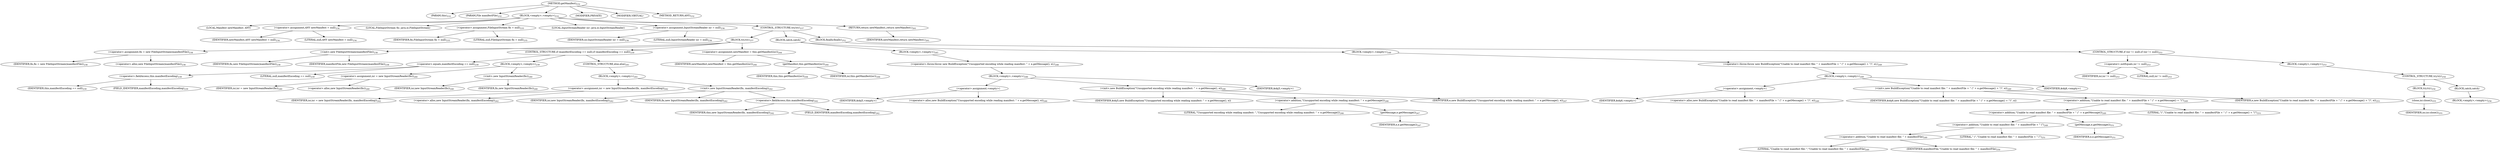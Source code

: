 digraph "getManifest" {  
"294" [label = <(METHOD,getManifest)<SUB>232</SUB>> ]
"21" [label = <(PARAM,this)<SUB>232</SUB>> ]
"295" [label = <(PARAM,File manifestFile)<SUB>232</SUB>> ]
"296" [label = <(BLOCK,&lt;empty&gt;,&lt;empty&gt;)<SUB>232</SUB>> ]
"297" [label = <(LOCAL,Manifest newManifest: ANY)> ]
"298" [label = <(&lt;operator&gt;.assignment,ANY newManifest = null)<SUB>234</SUB>> ]
"299" [label = <(IDENTIFIER,newManifest,ANY newManifest = null)<SUB>234</SUB>> ]
"300" [label = <(LITERAL,null,ANY newManifest = null)<SUB>234</SUB>> ]
"16" [label = <(LOCAL,FileInputStream fis: java.io.FileInputStream)> ]
"301" [label = <(&lt;operator&gt;.assignment,FileInputStream fis = null)<SUB>235</SUB>> ]
"302" [label = <(IDENTIFIER,fis,FileInputStream fis = null)<SUB>235</SUB>> ]
"303" [label = <(LITERAL,null,FileInputStream fis = null)<SUB>235</SUB>> ]
"18" [label = <(LOCAL,InputStreamReader isr: java.io.InputStreamReader)> ]
"304" [label = <(&lt;operator&gt;.assignment,InputStreamReader isr = null)<SUB>236</SUB>> ]
"305" [label = <(IDENTIFIER,isr,InputStreamReader isr = null)<SUB>236</SUB>> ]
"306" [label = <(LITERAL,null,InputStreamReader isr = null)<SUB>236</SUB>> ]
"307" [label = <(CONTROL_STRUCTURE,try,try)<SUB>237</SUB>> ]
"308" [label = <(BLOCK,try,try)<SUB>237</SUB>> ]
"309" [label = <(&lt;operator&gt;.assignment,fis = new FileInputStream(manifestFile))<SUB>238</SUB>> ]
"310" [label = <(IDENTIFIER,fis,fis = new FileInputStream(manifestFile))<SUB>238</SUB>> ]
"311" [label = <(&lt;operator&gt;.alloc,new FileInputStream(manifestFile))<SUB>238</SUB>> ]
"312" [label = <(&lt;init&gt;,new FileInputStream(manifestFile))<SUB>238</SUB>> ]
"15" [label = <(IDENTIFIER,fis,new FileInputStream(manifestFile))<SUB>238</SUB>> ]
"313" [label = <(IDENTIFIER,manifestFile,new FileInputStream(manifestFile))<SUB>238</SUB>> ]
"314" [label = <(CONTROL_STRUCTURE,if (manifestEncoding == null),if (manifestEncoding == null))<SUB>239</SUB>> ]
"315" [label = <(&lt;operator&gt;.equals,manifestEncoding == null)<SUB>239</SUB>> ]
"316" [label = <(&lt;operator&gt;.fieldAccess,this.manifestEncoding)<SUB>239</SUB>> ]
"317" [label = <(IDENTIFIER,this,manifestEncoding == null)<SUB>239</SUB>> ]
"318" [label = <(FIELD_IDENTIFIER,manifestEncoding,manifestEncoding)<SUB>239</SUB>> ]
"319" [label = <(LITERAL,null,manifestEncoding == null)<SUB>239</SUB>> ]
"320" [label = <(BLOCK,&lt;empty&gt;,&lt;empty&gt;)<SUB>239</SUB>> ]
"321" [label = <(&lt;operator&gt;.assignment,isr = new InputStreamReader(fis))<SUB>240</SUB>> ]
"322" [label = <(IDENTIFIER,isr,isr = new InputStreamReader(fis))<SUB>240</SUB>> ]
"323" [label = <(&lt;operator&gt;.alloc,new InputStreamReader(fis))<SUB>240</SUB>> ]
"324" [label = <(&lt;init&gt;,new InputStreamReader(fis))<SUB>240</SUB>> ]
"17" [label = <(IDENTIFIER,isr,new InputStreamReader(fis))<SUB>240</SUB>> ]
"325" [label = <(IDENTIFIER,fis,new InputStreamReader(fis))<SUB>240</SUB>> ]
"326" [label = <(CONTROL_STRUCTURE,else,else)<SUB>241</SUB>> ]
"327" [label = <(BLOCK,&lt;empty&gt;,&lt;empty&gt;)<SUB>241</SUB>> ]
"328" [label = <(&lt;operator&gt;.assignment,isr = new InputStreamReader(fis, manifestEncoding))<SUB>242</SUB>> ]
"329" [label = <(IDENTIFIER,isr,isr = new InputStreamReader(fis, manifestEncoding))<SUB>242</SUB>> ]
"330" [label = <(&lt;operator&gt;.alloc,new InputStreamReader(fis, manifestEncoding))<SUB>242</SUB>> ]
"331" [label = <(&lt;init&gt;,new InputStreamReader(fis, manifestEncoding))<SUB>242</SUB>> ]
"19" [label = <(IDENTIFIER,isr,new InputStreamReader(fis, manifestEncoding))<SUB>242</SUB>> ]
"332" [label = <(IDENTIFIER,fis,new InputStreamReader(fis, manifestEncoding))<SUB>242</SUB>> ]
"333" [label = <(&lt;operator&gt;.fieldAccess,this.manifestEncoding)<SUB>242</SUB>> ]
"334" [label = <(IDENTIFIER,this,new InputStreamReader(fis, manifestEncoding))<SUB>242</SUB>> ]
"335" [label = <(FIELD_IDENTIFIER,manifestEncoding,manifestEncoding)<SUB>242</SUB>> ]
"336" [label = <(&lt;operator&gt;.assignment,newManifest = this.getManifest(isr))<SUB>244</SUB>> ]
"337" [label = <(IDENTIFIER,newManifest,newManifest = this.getManifest(isr))<SUB>244</SUB>> ]
"338" [label = <(getManifest,this.getManifest(isr))<SUB>244</SUB>> ]
"20" [label = <(IDENTIFIER,this,this.getManifest(isr))<SUB>244</SUB>> ]
"339" [label = <(IDENTIFIER,isr,this.getManifest(isr))<SUB>244</SUB>> ]
"340" [label = <(BLOCK,catch,catch)> ]
"341" [label = <(BLOCK,&lt;empty&gt;,&lt;empty&gt;)<SUB>245</SUB>> ]
"342" [label = <(&lt;operator&gt;.throw,throw new BuildException(&quot;Unsupported encoding while reading manifest: &quot; + e.getMessage(), e);)<SUB>246</SUB>> ]
"343" [label = <(BLOCK,&lt;empty&gt;,&lt;empty&gt;)<SUB>246</SUB>> ]
"344" [label = <(&lt;operator&gt;.assignment,&lt;empty&gt;)> ]
"345" [label = <(IDENTIFIER,$obj5,&lt;empty&gt;)> ]
"346" [label = <(&lt;operator&gt;.alloc,new BuildException(&quot;Unsupported encoding while reading manifest: &quot; + e.getMessage(), e))<SUB>246</SUB>> ]
"347" [label = <(&lt;init&gt;,new BuildException(&quot;Unsupported encoding while reading manifest: &quot; + e.getMessage(), e))<SUB>246</SUB>> ]
"348" [label = <(IDENTIFIER,$obj5,new BuildException(&quot;Unsupported encoding while reading manifest: &quot; + e.getMessage(), e))> ]
"349" [label = <(&lt;operator&gt;.addition,&quot;Unsupported encoding while reading manifest: &quot; + e.getMessage())<SUB>246</SUB>> ]
"350" [label = <(LITERAL,&quot;Unsupported encoding while reading manifest: &quot;,&quot;Unsupported encoding while reading manifest: &quot; + e.getMessage())<SUB>246</SUB>> ]
"351" [label = <(getMessage,e.getMessage())<SUB>247</SUB>> ]
"352" [label = <(IDENTIFIER,e,e.getMessage())<SUB>247</SUB>> ]
"353" [label = <(IDENTIFIER,e,new BuildException(&quot;Unsupported encoding while reading manifest: &quot; + e.getMessage(), e))<SUB>247</SUB>> ]
"354" [label = <(IDENTIFIER,$obj5,&lt;empty&gt;)> ]
"355" [label = <(BLOCK,&lt;empty&gt;,&lt;empty&gt;)<SUB>248</SUB>> ]
"356" [label = <(&lt;operator&gt;.throw,throw new BuildException(&quot;Unable to read manifest file: &quot; + manifestFile + &quot; (&quot; + e.getMessage() + &quot;)&quot;, e);)<SUB>249</SUB>> ]
"357" [label = <(BLOCK,&lt;empty&gt;,&lt;empty&gt;)<SUB>249</SUB>> ]
"358" [label = <(&lt;operator&gt;.assignment,&lt;empty&gt;)> ]
"359" [label = <(IDENTIFIER,$obj6,&lt;empty&gt;)> ]
"360" [label = <(&lt;operator&gt;.alloc,new BuildException(&quot;Unable to read manifest file: &quot; + manifestFile + &quot; (&quot; + e.getMessage() + &quot;)&quot;, e))<SUB>249</SUB>> ]
"361" [label = <(&lt;init&gt;,new BuildException(&quot;Unable to read manifest file: &quot; + manifestFile + &quot; (&quot; + e.getMessage() + &quot;)&quot;, e))<SUB>249</SUB>> ]
"362" [label = <(IDENTIFIER,$obj6,new BuildException(&quot;Unable to read manifest file: &quot; + manifestFile + &quot; (&quot; + e.getMessage() + &quot;)&quot;, e))> ]
"363" [label = <(&lt;operator&gt;.addition,&quot;Unable to read manifest file: &quot; + manifestFile + &quot; (&quot; + e.getMessage() + &quot;)&quot;)<SUB>249</SUB>> ]
"364" [label = <(&lt;operator&gt;.addition,&quot;Unable to read manifest file: &quot; + manifestFile + &quot; (&quot; + e.getMessage())<SUB>249</SUB>> ]
"365" [label = <(&lt;operator&gt;.addition,&quot;Unable to read manifest file: &quot; + manifestFile + &quot; (&quot;)<SUB>249</SUB>> ]
"366" [label = <(&lt;operator&gt;.addition,&quot;Unable to read manifest file: &quot; + manifestFile)<SUB>249</SUB>> ]
"367" [label = <(LITERAL,&quot;Unable to read manifest file: &quot;,&quot;Unable to read manifest file: &quot; + manifestFile)<SUB>249</SUB>> ]
"368" [label = <(IDENTIFIER,manifestFile,&quot;Unable to read manifest file: &quot; + manifestFile)<SUB>250</SUB>> ]
"369" [label = <(LITERAL,&quot; (&quot;,&quot;Unable to read manifest file: &quot; + manifestFile + &quot; (&quot;)<SUB>251</SUB>> ]
"370" [label = <(getMessage,e.getMessage())<SUB>251</SUB>> ]
"371" [label = <(IDENTIFIER,e,e.getMessage())<SUB>251</SUB>> ]
"372" [label = <(LITERAL,&quot;)&quot;,&quot;Unable to read manifest file: &quot; + manifestFile + &quot; (&quot; + e.getMessage() + &quot;)&quot;)<SUB>251</SUB>> ]
"373" [label = <(IDENTIFIER,e,new BuildException(&quot;Unable to read manifest file: &quot; + manifestFile + &quot; (&quot; + e.getMessage() + &quot;)&quot;, e))<SUB>251</SUB>> ]
"374" [label = <(IDENTIFIER,$obj6,&lt;empty&gt;)> ]
"375" [label = <(BLOCK,finally,finally)<SUB>252</SUB>> ]
"376" [label = <(CONTROL_STRUCTURE,if (isr != null),if (isr != null))<SUB>253</SUB>> ]
"377" [label = <(&lt;operator&gt;.notEquals,isr != null)<SUB>253</SUB>> ]
"378" [label = <(IDENTIFIER,isr,isr != null)<SUB>253</SUB>> ]
"379" [label = <(LITERAL,null,isr != null)<SUB>253</SUB>> ]
"380" [label = <(BLOCK,&lt;empty&gt;,&lt;empty&gt;)<SUB>253</SUB>> ]
"381" [label = <(CONTROL_STRUCTURE,try,try)<SUB>254</SUB>> ]
"382" [label = <(BLOCK,try,try)<SUB>254</SUB>> ]
"383" [label = <(close,isr.close())<SUB>255</SUB>> ]
"384" [label = <(IDENTIFIER,isr,isr.close())<SUB>255</SUB>> ]
"385" [label = <(BLOCK,catch,catch)> ]
"386" [label = <(BLOCK,&lt;empty&gt;,&lt;empty&gt;)<SUB>256</SUB>> ]
"387" [label = <(RETURN,return newManifest;,return newManifest;)<SUB>261</SUB>> ]
"388" [label = <(IDENTIFIER,newManifest,return newManifest;)<SUB>261</SUB>> ]
"389" [label = <(MODIFIER,PRIVATE)> ]
"390" [label = <(MODIFIER,VIRTUAL)> ]
"391" [label = <(METHOD_RETURN,ANY)<SUB>232</SUB>> ]
  "294" -> "21" 
  "294" -> "295" 
  "294" -> "296" 
  "294" -> "389" 
  "294" -> "390" 
  "294" -> "391" 
  "296" -> "297" 
  "296" -> "298" 
  "296" -> "16" 
  "296" -> "301" 
  "296" -> "18" 
  "296" -> "304" 
  "296" -> "307" 
  "296" -> "387" 
  "298" -> "299" 
  "298" -> "300" 
  "301" -> "302" 
  "301" -> "303" 
  "304" -> "305" 
  "304" -> "306" 
  "307" -> "308" 
  "307" -> "340" 
  "307" -> "375" 
  "308" -> "309" 
  "308" -> "312" 
  "308" -> "314" 
  "308" -> "336" 
  "309" -> "310" 
  "309" -> "311" 
  "312" -> "15" 
  "312" -> "313" 
  "314" -> "315" 
  "314" -> "320" 
  "314" -> "326" 
  "315" -> "316" 
  "315" -> "319" 
  "316" -> "317" 
  "316" -> "318" 
  "320" -> "321" 
  "320" -> "324" 
  "321" -> "322" 
  "321" -> "323" 
  "324" -> "17" 
  "324" -> "325" 
  "326" -> "327" 
  "327" -> "328" 
  "327" -> "331" 
  "328" -> "329" 
  "328" -> "330" 
  "331" -> "19" 
  "331" -> "332" 
  "331" -> "333" 
  "333" -> "334" 
  "333" -> "335" 
  "336" -> "337" 
  "336" -> "338" 
  "338" -> "20" 
  "338" -> "339" 
  "340" -> "341" 
  "340" -> "355" 
  "341" -> "342" 
  "342" -> "343" 
  "343" -> "344" 
  "343" -> "347" 
  "343" -> "354" 
  "344" -> "345" 
  "344" -> "346" 
  "347" -> "348" 
  "347" -> "349" 
  "347" -> "353" 
  "349" -> "350" 
  "349" -> "351" 
  "351" -> "352" 
  "355" -> "356" 
  "356" -> "357" 
  "357" -> "358" 
  "357" -> "361" 
  "357" -> "374" 
  "358" -> "359" 
  "358" -> "360" 
  "361" -> "362" 
  "361" -> "363" 
  "361" -> "373" 
  "363" -> "364" 
  "363" -> "372" 
  "364" -> "365" 
  "364" -> "370" 
  "365" -> "366" 
  "365" -> "369" 
  "366" -> "367" 
  "366" -> "368" 
  "370" -> "371" 
  "375" -> "376" 
  "376" -> "377" 
  "376" -> "380" 
  "377" -> "378" 
  "377" -> "379" 
  "380" -> "381" 
  "381" -> "382" 
  "381" -> "385" 
  "382" -> "383" 
  "383" -> "384" 
  "385" -> "386" 
  "387" -> "388" 
}
